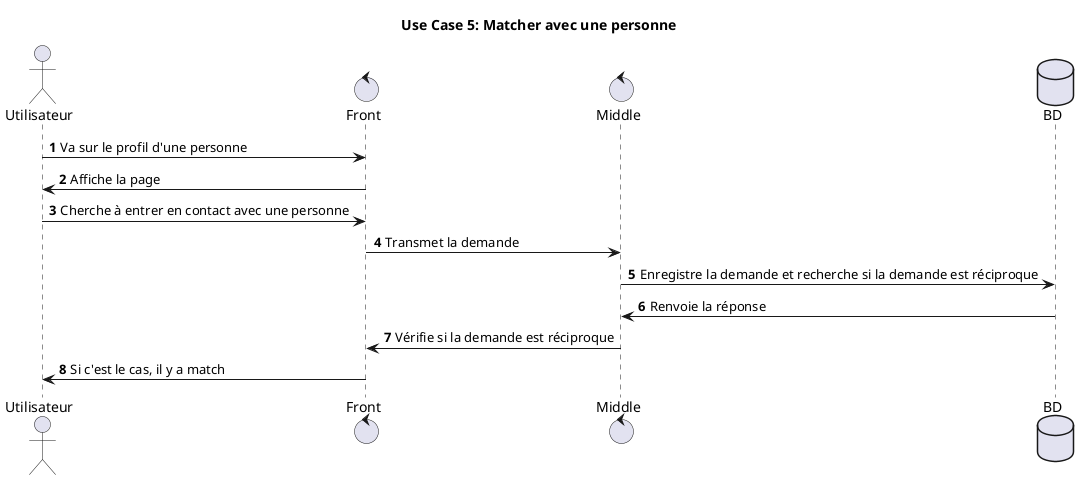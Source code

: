 @startuml
title Use Case 5: Matcher avec une personne
actor "Utilisateur" as U
control "Front" as F
control "Middle" as M
database BD

autonumber
U -> F : Va sur le profil d'une personne
F -> U : Affiche la page
U -> F : Cherche à entrer en contact avec une personne 
F -> M : Transmet la demande
M -> BD : Enregistre la demande et recherche si la demande est réciproque
BD -> M : Renvoie la réponse
M -> F : Vérifie si la demande est réciproque
F -> U : Si c'est le cas, il y a match
@enduml
